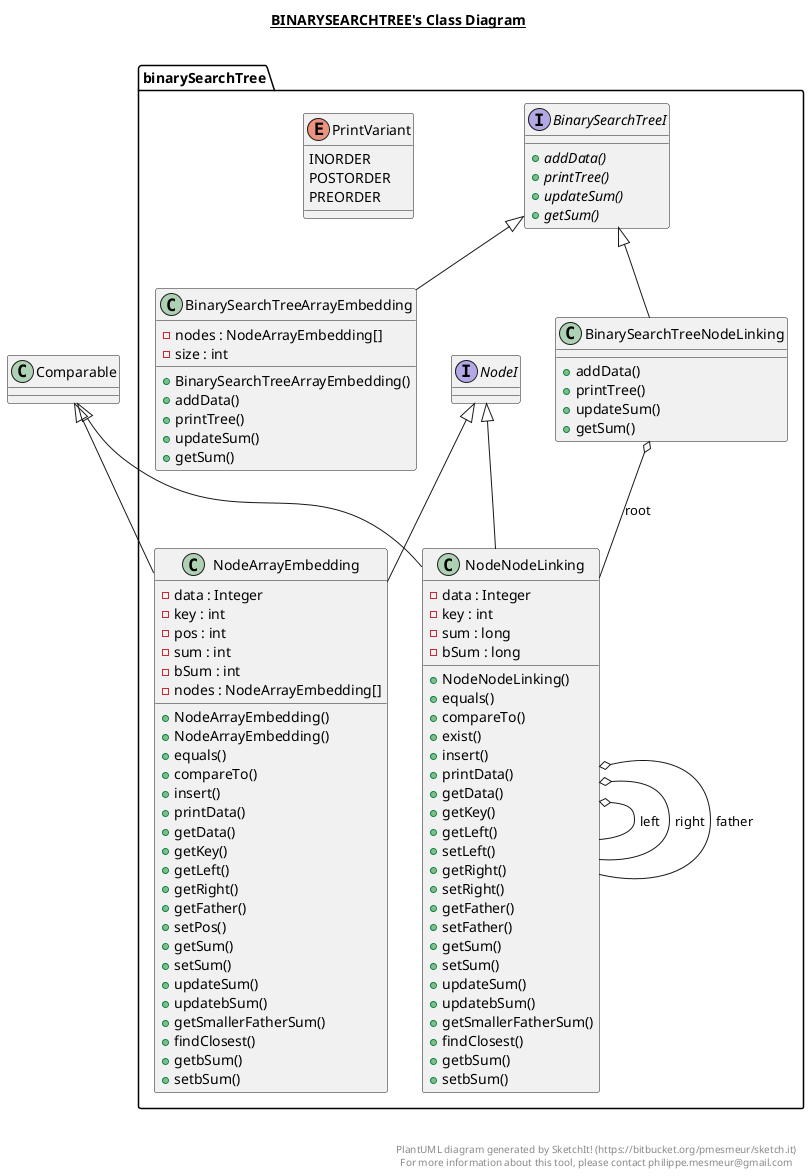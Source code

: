 @startuml

title __BINARYSEARCHTREE's Class Diagram__\n

  package binarySearchTree {
    class BinarySearchTreeArrayEmbedding {
        - nodes : NodeArrayEmbedding[]
        - size : int
        + BinarySearchTreeArrayEmbedding()
        + addData()
        + printTree()
        + updateSum()
        + getSum()
    }
  }
  

  package binarySearchTree {
    interface BinarySearchTreeI {
        {abstract} + addData()
        {abstract} + printTree()
        {abstract} + updateSum()
        {abstract} + getSum()
    }
  }
  

  package binarySearchTree {
    class BinarySearchTreeNodeLinking {
        + addData()
        + printTree()
        + updateSum()
        + getSum()
    }
  }
  

  package binarySearchTree {
    class NodeArrayEmbedding {
        - data : Integer
        - key : int
        - pos : int
        - sum : int
        - bSum : int
        - nodes : NodeArrayEmbedding[]
        + NodeArrayEmbedding()
        + NodeArrayEmbedding()
        + equals()
        + compareTo()
        + insert()
        + printData()
        + getData()
        + getKey()
        + getLeft()
        + getRight()
        + getFather()
        + setPos()
        + getSum()
        + setSum()
        + updateSum()
        + updatebSum()
        + getSmallerFatherSum()
        + findClosest()
        + getbSum()
        + setbSum()
    }
  }
  

  package binarySearchTree {
    interface NodeI {
    }
  }
  

  package binarySearchTree {
    class NodeNodeLinking {
        - data : Integer
        - key : int
        - sum : long
        - bSum : long
        + NodeNodeLinking()
        + equals()
        + compareTo()
        + exist()
        + insert()
        + printData()
        + getData()
        + getKey()
        + getLeft()
        + setLeft()
        + getRight()
        + setRight()
        + getFather()
        + setFather()
        + getSum()
        + setSum()
        + updateSum()
        + updatebSum()
        + getSmallerFatherSum()
        + findClosest()
        + getbSum()
        + setbSum()
    }
  }
  

  package binarySearchTree {
    enum PrintVariant {
      INORDER
      POSTORDER
      PREORDER
    }
  }
  

  BinarySearchTreeArrayEmbedding -up-|> BinarySearchTreeI
  BinarySearchTreeNodeLinking -up-|> BinarySearchTreeI
  BinarySearchTreeNodeLinking o-- NodeNodeLinking : root
  NodeArrayEmbedding -up-|> Comparable
  NodeArrayEmbedding -up-|> NodeI
  NodeNodeLinking -up-|> Comparable
  NodeNodeLinking -up-|> NodeI
  NodeNodeLinking o-- NodeNodeLinking : left
  NodeNodeLinking o-- NodeNodeLinking : right
  NodeNodeLinking o-- NodeNodeLinking : father


right footer


PlantUML diagram generated by SketchIt! (https://bitbucket.org/pmesmeur/sketch.it)
For more information about this tool, please contact philippe.mesmeur@gmail.com
endfooter

@enduml
